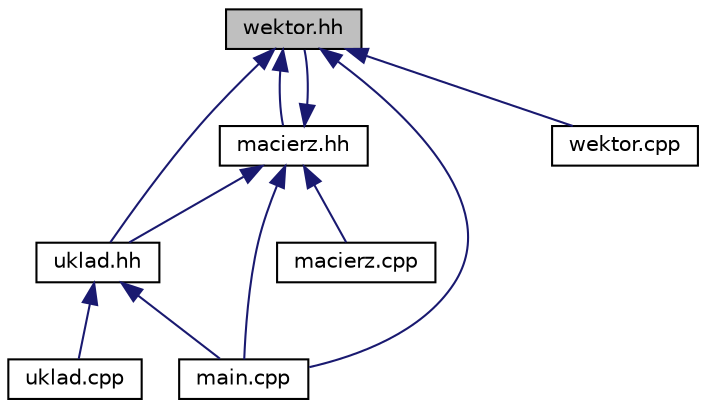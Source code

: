digraph G
{
  edge [fontname="Helvetica",fontsize="10",labelfontname="Helvetica",labelfontsize="10"];
  node [fontname="Helvetica",fontsize="10",shape=record];
  Node1 [label="wektor.hh",height=0.2,width=0.4,color="black", fillcolor="grey75", style="filled" fontcolor="black"];
  Node1 -> Node2 [dir="back",color="midnightblue",fontsize="10",style="solid",fontname="Helvetica"];
  Node2 [label="macierz.hh",height=0.2,width=0.4,color="black", fillcolor="white", style="filled",URL="$macierz_8hh.html",tooltip="Moduł zawiera definicję klasy Macierz wraz z przeciążeniami wybranych operatorów. Klasa &#39;Macierz&#39; prz..."];
  Node2 -> Node1 [dir="back",color="midnightblue",fontsize="10",style="solid",fontname="Helvetica"];
  Node2 -> Node3 [dir="back",color="midnightblue",fontsize="10",style="solid",fontname="Helvetica"];
  Node3 [label="uklad.hh",height=0.2,width=0.4,color="black", fillcolor="white", style="filled",URL="$uklad_8hh.html",tooltip="Moduł zawierający definicję klasy Uklad wraz z przeciążeniami wybranych operatorów, np. operatory wejścia/wyjścia operator mnożenia macierzy przez wektor. W module tym zaimplementowany jest również algorytm rozwiązywania układu równań metodą Cramera."];
  Node3 -> Node4 [dir="back",color="midnightblue",fontsize="10",style="solid",fontname="Helvetica"];
  Node4 [label="main.cpp",height=0.2,width=0.4,color="black", fillcolor="white", style="filled",URL="$main_8cpp.html",tooltip="Plik zawierający implementację części właściwej programu. W funkcji &#39;main()&#39; realizowane są następują..."];
  Node3 -> Node5 [dir="back",color="midnightblue",fontsize="10",style="solid",fontname="Helvetica"];
  Node5 [label="uklad.cpp",height=0.2,width=0.4,color="black", fillcolor="white", style="filled",URL="$uklad_8cpp.html",tooltip="Plik zawiera implementacje metod z nagłówka &#39;uklad.hh&#39;."];
  Node2 -> Node6 [dir="back",color="midnightblue",fontsize="10",style="solid",fontname="Helvetica"];
  Node6 [label="macierz.cpp",height=0.2,width=0.4,color="black", fillcolor="white", style="filled",URL="$macierz_8cpp.html",tooltip="Plik zawiera implementacje metod z nagłówka &#39;macierz.hh&#39;."];
  Node2 -> Node4 [dir="back",color="midnightblue",fontsize="10",style="solid",fontname="Helvetica"];
  Node1 -> Node3 [dir="back",color="midnightblue",fontsize="10",style="solid",fontname="Helvetica"];
  Node1 -> Node4 [dir="back",color="midnightblue",fontsize="10",style="solid",fontname="Helvetica"];
  Node1 -> Node7 [dir="back",color="midnightblue",fontsize="10",style="solid",fontname="Helvetica"];
  Node7 [label="wektor.cpp",height=0.2,width=0.4,color="black", fillcolor="white", style="filled",URL="$wektor_8cpp.html",tooltip="Plik zawiera implementacje metod z nagłówka &#39;wektor.hh&#39;."];
}
